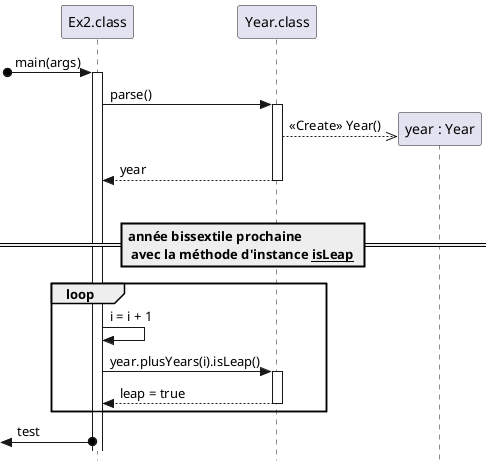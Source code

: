 @startuml
'https://plantuml.com/sequence-diagram
skinparam style strictuml
hide footbox

participant Ex2.class as Ex2
participant Year.class as Year
participant "year : Year" as year

[o-> Ex2 ++ : main(args)
Ex2 -> Year ++ : parse()
create year
Year -->> year : <<Create>> Year()
return year

|||
== année bissextile prochaine \n avec la méthode d'instance __isLeap__ ==
loop
Ex2 -> Ex2 : i = i + 1
Ex2 -> Year ++ : year.plusYears(i).isLeap()
return leap = true
end loop

[<-o Ex2 : test

@enduml